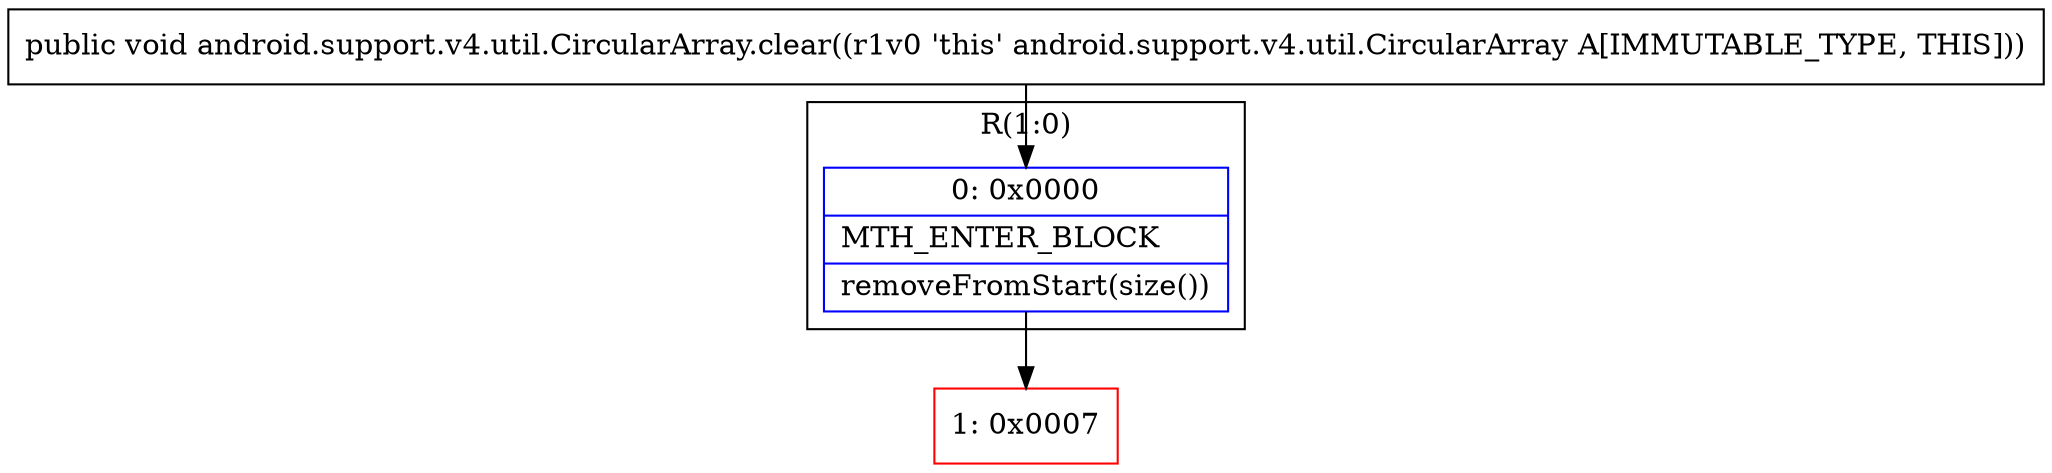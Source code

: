 digraph "CFG forandroid.support.v4.util.CircularArray.clear()V" {
subgraph cluster_Region_2049906228 {
label = "R(1:0)";
node [shape=record,color=blue];
Node_0 [shape=record,label="{0\:\ 0x0000|MTH_ENTER_BLOCK\l|removeFromStart(size())\l}"];
}
Node_1 [shape=record,color=red,label="{1\:\ 0x0007}"];
MethodNode[shape=record,label="{public void android.support.v4.util.CircularArray.clear((r1v0 'this' android.support.v4.util.CircularArray A[IMMUTABLE_TYPE, THIS])) }"];
MethodNode -> Node_0;
Node_0 -> Node_1;
}

